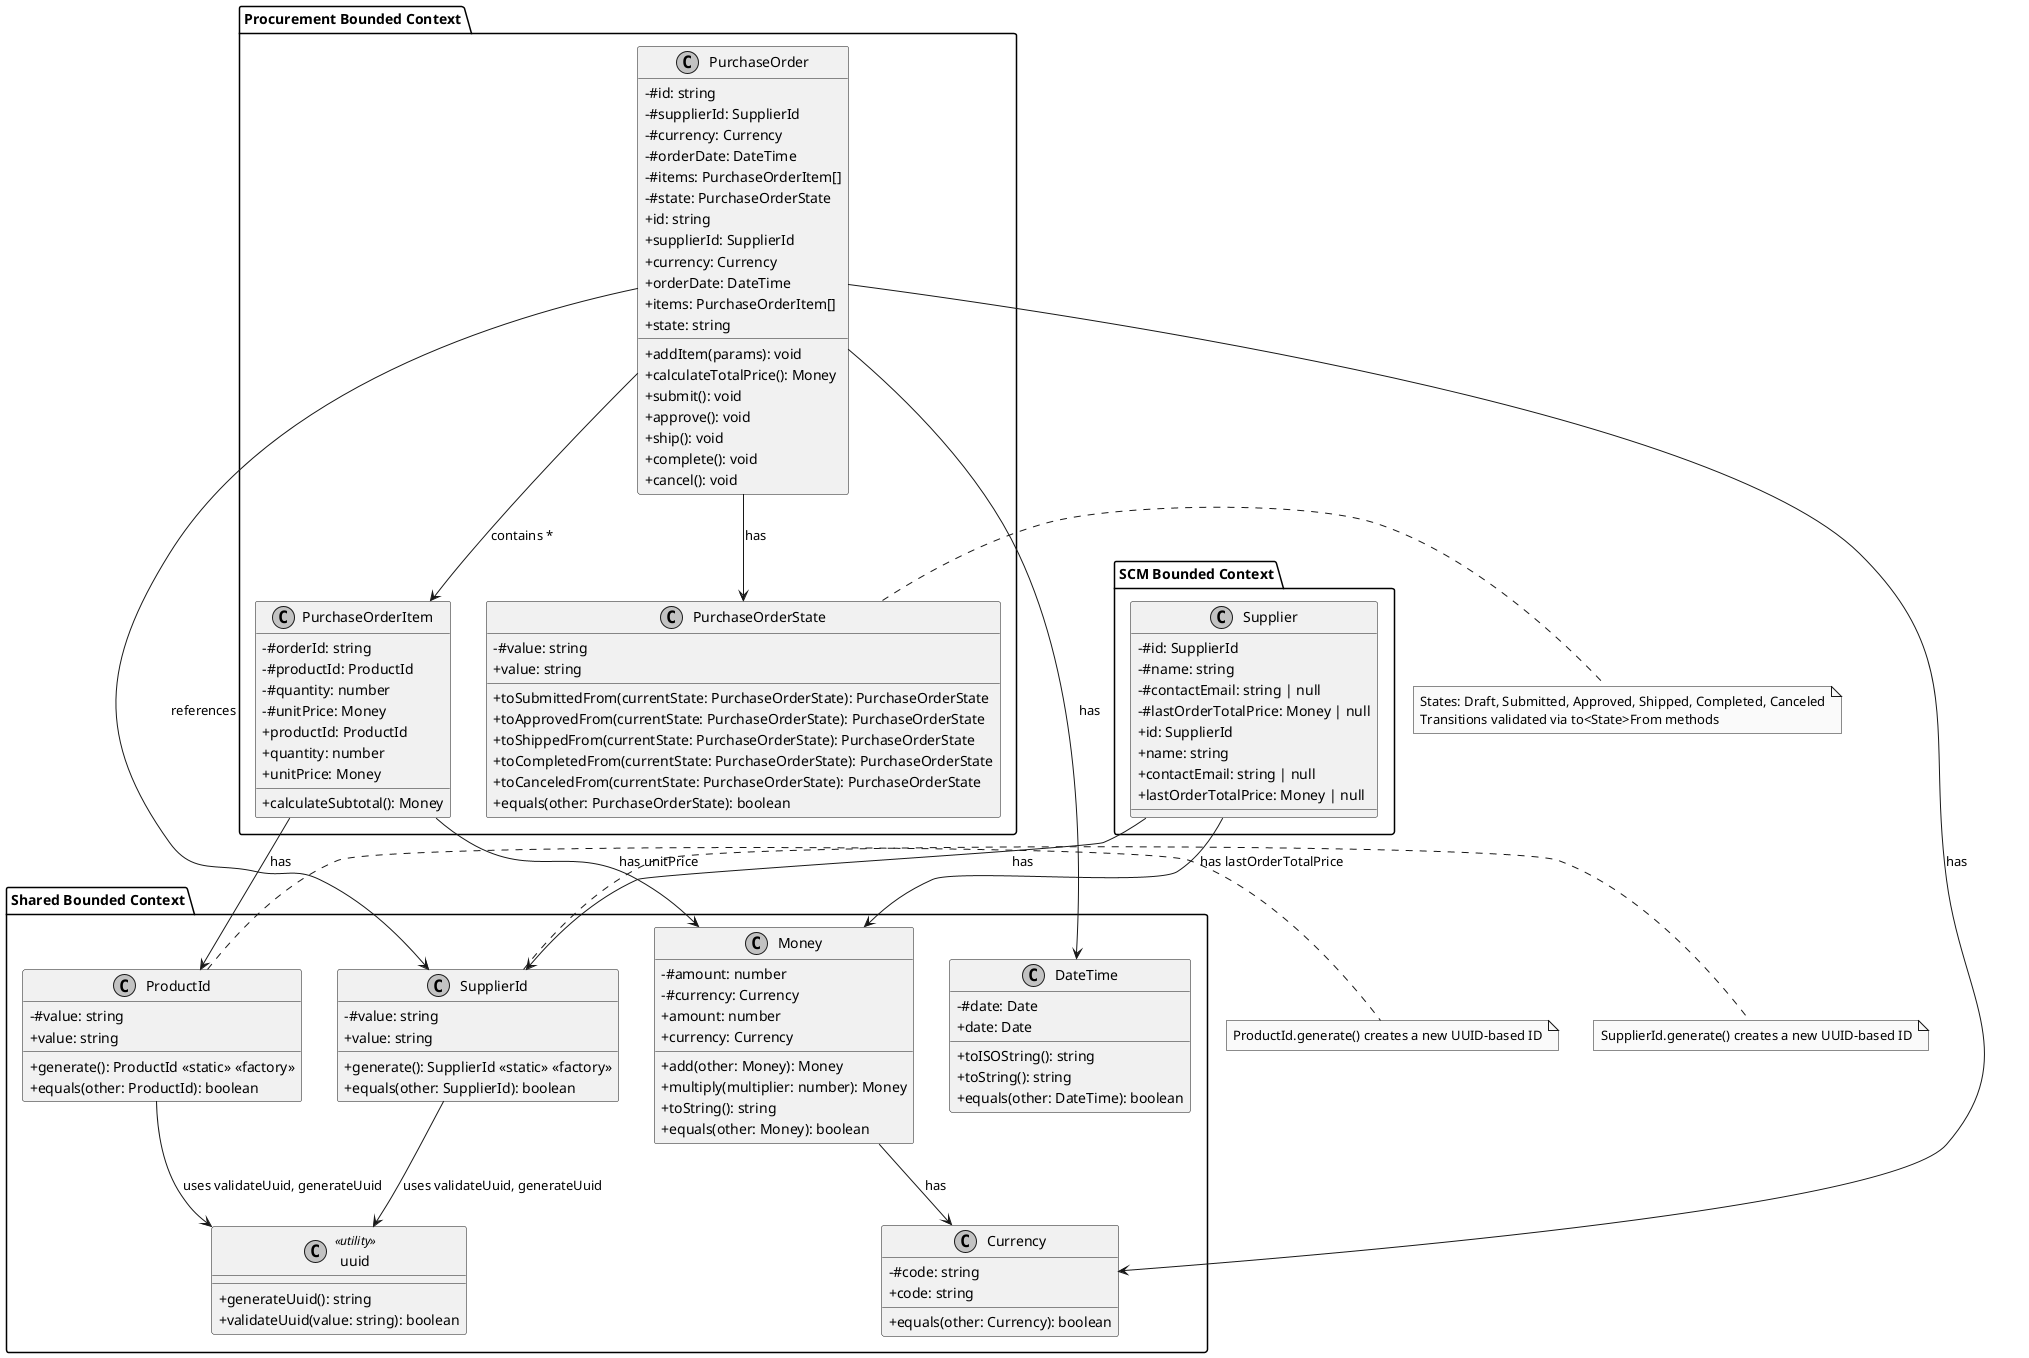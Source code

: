 @startuml
skinparam monochrome true
skinparam classAttributeIconSize 0
skinparam padding 1

' Shared Bounded Context
package "Shared Bounded Context" {
class SupplierId {
-#value: string
+generate(): SupplierId <<static>> <<factory>>
+value: string
+equals(other: SupplierId): boolean
}

class ProductId {
-#value: string
+generate(): ProductId <<static>> <<factory>>
+value: string
+equals(other: ProductId): boolean
}

class Currency {
-#code: string
+code: string
+equals(other: Currency): boolean
}

class Money {
-#amount: number
-#currency: Currency
+amount: number
+currency: Currency
+add(other: Money): Money
+multiply(multiplier: number): Money
+toString(): string
+equals(other: Money): boolean
}

class DateTime {
-#date: Date
+date: Date
+toISOString(): string
+toString(): string
+equals(other: DateTime): boolean
}

class "uuid" <<utility>> {
+generateUuid(): string
+validateUuid(value: string): boolean
}
}

' SCM Bounded Context
package "SCM Bounded Context" {
class Supplier {
-#id: SupplierId
-#name: string
-#contactEmail: string | null
-#lastOrderTotalPrice: Money | null
+id: SupplierId
+name: string
+contactEmail: string | null
+lastOrderTotalPrice: Money | null
}
}

' Procurement Bounded Context
package "Procurement Bounded Context" {
class PurchaseOrder {
-#id: string
-#supplierId: SupplierId
-#currency: Currency
-#orderDate: DateTime
-#items: PurchaseOrderItem[]
-#state: PurchaseOrderState
+id: string
+supplierId: SupplierId
+currency: Currency
+orderDate: DateTime
+items: PurchaseOrderItem[]
+state: string
+addItem(params): void
+calculateTotalPrice(): Money
+submit(): void
+approve(): void
+ship(): void
+complete(): void
+cancel(): void
}

class PurchaseOrderItem {
-#orderId: string
-#productId: ProductId
-#quantity: number
-#unitPrice: Money
+productId: ProductId
+quantity: number
+unitPrice: Money
+calculateSubtotal(): Money
}

class PurchaseOrderState {
-#value: string
+value: string
+toSubmittedFrom(currentState: PurchaseOrderState): PurchaseOrderState
+toApprovedFrom(currentState: PurchaseOrderState): PurchaseOrderState
+toShippedFrom(currentState: PurchaseOrderState): PurchaseOrderState
+toCompletedFrom(currentState: PurchaseOrderState): PurchaseOrderState
+toCanceledFrom(currentState: PurchaseOrderState): PurchaseOrderState
+equals(other: PurchaseOrderState): boolean
}
}

' Relationships
SupplierId -down-> "uuid" : uses validateUuid, generateUuid
ProductId -down-> "uuid" : uses validateUuid, generateUuid
PurchaseOrder -down-> PurchaseOrderState : has
Supplier -down-> SupplierId : has
Supplier -down-> Money : has lastOrderTotalPrice
PurchaseOrder -down-> SupplierId : references
PurchaseOrder -down-> Currency : has
PurchaseOrder -down-> DateTime : has
PurchaseOrder -down-> PurchaseOrderItem : contains *
PurchaseOrderItem -down-> ProductId : has
PurchaseOrderItem -down-> Money : has unitPrice
Money -down-> Currency : has

note right of SupplierId
SupplierId.generate() creates a new UUID-based ID
end note

note right of ProductId
ProductId.generate() creates a new UUID-based ID
end note

note right of PurchaseOrderState
States: Draft, Submitted, Approved, Shipped, Completed, Canceled
Transitions validated via to<State>From methods
end note

@enduml